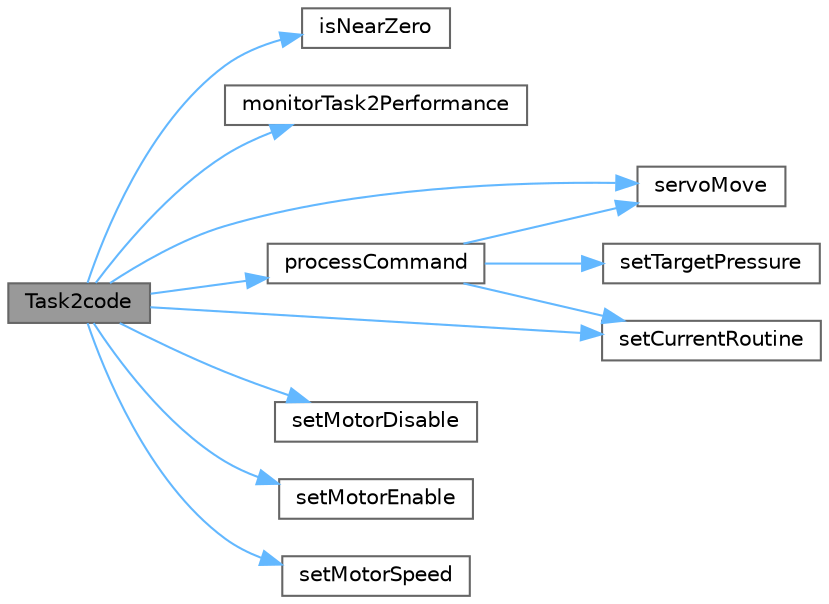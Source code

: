 digraph "Task2code"
{
 // LATEX_PDF_SIZE
  bgcolor="transparent";
  edge [fontname=Helvetica,fontsize=10,labelfontname=Helvetica,labelfontsize=10];
  node [fontname=Helvetica,fontsize=10,shape=box,height=0.2,width=0.4];
  rankdir="LR";
  Node1 [id="Node000001",label="Task2code",height=0.2,width=0.4,color="gray40", fillcolor="grey60", style="filled", fontcolor="black",tooltip="Task 2 code."];
  Node1 -> Node2 [id="edge1_Node000001_Node000002",color="steelblue1",style="solid",tooltip=" "];
  Node2 [id="Node000002",label="isNearZero",height=0.2,width=0.4,color="grey40", fillcolor="white", style="filled",URL="$i2c_sensor_lib_8cpp.html#aaca86bdff5a5cc8f61227633a3b768ac",tooltip="Checks if a value is near zero within a given tolerance."];
  Node1 -> Node3 [id="edge2_Node000001_Node000003",color="steelblue1",style="solid",tooltip=" "];
  Node3 [id="Node000003",label="monitorTask2Performance",height=0.2,width=0.4,color="grey40", fillcolor="white", style="filled",URL="$task2_code_8cpp.html#a90ad18502b9258f73da3be30fd76246f",tooltip=" "];
  Node1 -> Node4 [id="edge3_Node000001_Node000004",color="steelblue1",style="solid",tooltip=" "];
  Node4 [id="Node000004",label="processCommand",height=0.2,width=0.4,color="grey40", fillcolor="white", style="filled",URL="$plunger_8cpp.html#a85b0200d9a75a6f9ed0d963f11544b5a",tooltip="Processes incoming commands and performs the corresponding actions."];
  Node4 -> Node5 [id="edge4_Node000004_Node000005",color="steelblue1",style="solid",tooltip=" "];
  Node5 [id="Node000005",label="servoMove",height=0.2,width=0.4,color="grey40", fillcolor="white", style="filled",URL="$plunger_8cpp.html#a86adf8faa34590c967f4d0a70584223e",tooltip="Moves the servo to the specified angle."];
  Node4 -> Node6 [id="edge5_Node000004_Node000006",color="steelblue1",style="solid",tooltip=" "];
  Node6 [id="Node000006",label="setCurrentRoutine",height=0.2,width=0.4,color="grey40", fillcolor="white", style="filled",URL="$plunger_8cpp.html#a5a5afd31d142591f6fb3bf9b1daddee0",tooltip="Sets the current routine of the system."];
  Node4 -> Node7 [id="edge6_Node000004_Node000007",color="steelblue1",style="solid",tooltip=" "];
  Node7 [id="Node000007",label="setTargetPressure",height=0.2,width=0.4,color="grey40", fillcolor="white", style="filled",URL="$plunger_8cpp.html#a91b17a257ab1a777645da43a78ef2107",tooltip="Sets the target pressure."];
  Node1 -> Node5 [id="edge7_Node000001_Node000005",color="steelblue1",style="solid",tooltip=" "];
  Node1 -> Node6 [id="edge8_Node000001_Node000006",color="steelblue1",style="solid",tooltip=" "];
  Node1 -> Node8 [id="edge9_Node000001_Node000008",color="steelblue1",style="solid",tooltip=" "];
  Node8 [id="Node000008",label="setMotorDisable",height=0.2,width=0.4,color="grey40", fillcolor="white", style="filled",URL="$plunger_8cpp.html#a78091033acedbab1ff2051d52357da33",tooltip="Disables the motor."];
  Node1 -> Node9 [id="edge10_Node000001_Node000009",color="steelblue1",style="solid",tooltip=" "];
  Node9 [id="Node000009",label="setMotorEnable",height=0.2,width=0.4,color="grey40", fillcolor="white", style="filled",URL="$plunger_8cpp.html#a003112ae9b1e678214b8068c874364b7",tooltip="Enables the motor."];
  Node1 -> Node10 [id="edge11_Node000001_Node000010",color="steelblue1",style="solid",tooltip=" "];
  Node10 [id="Node000010",label="setMotorSpeed",height=0.2,width=0.4,color="grey40", fillcolor="white", style="filled",URL="$plunger_8cpp.html#a7fb626f441961ed772df212823bd730c",tooltip="Sets the motor speed."];
}
